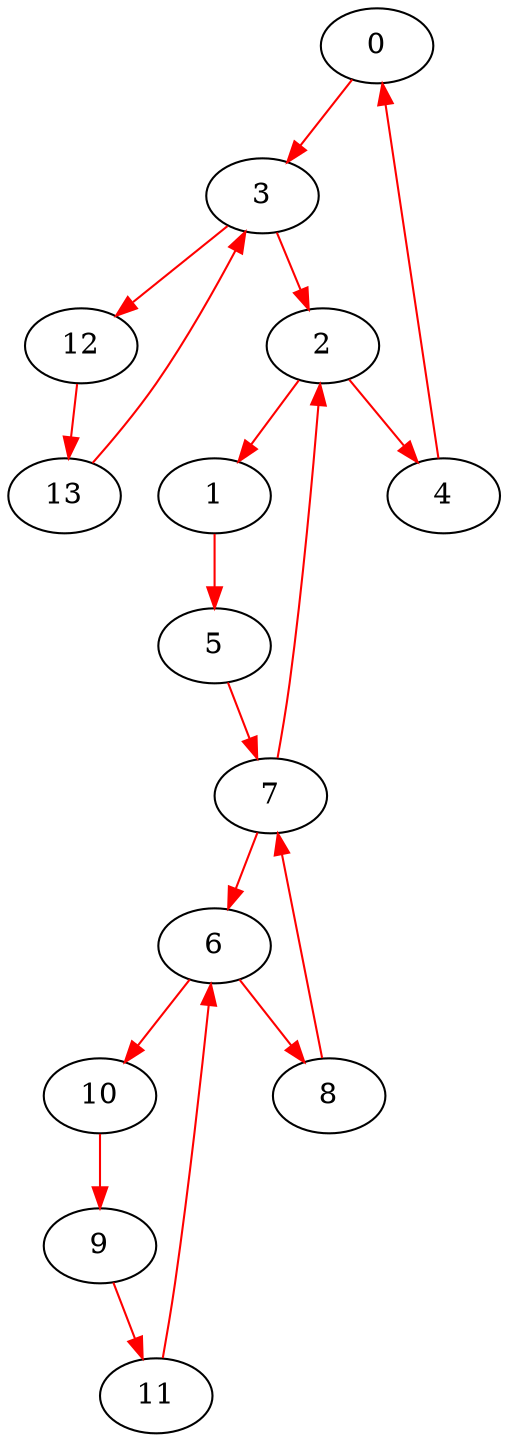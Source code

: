 digraph multiloop{
	0 -> 3[color=red];
	3 -> 12[color=red];
	12 -> 13[color=red];
	13 -> 3[color=red];
	3 -> 2[color=red];
	2 -> 1[color=red];
	1 -> 5[color=red];
	5 -> 7[color=red];
	7 -> 6[color=red];
	6 -> 10[color=red];
	10 -> 9[color=red];
	9 -> 11[color=red];
	11 -> 6[color=red];
	6 -> 8[color=red];
	8 -> 7[color=red];
	7 -> 2[color=red];
	2 -> 4[color=red];
	4 -> 0[color=red];
	13
}
